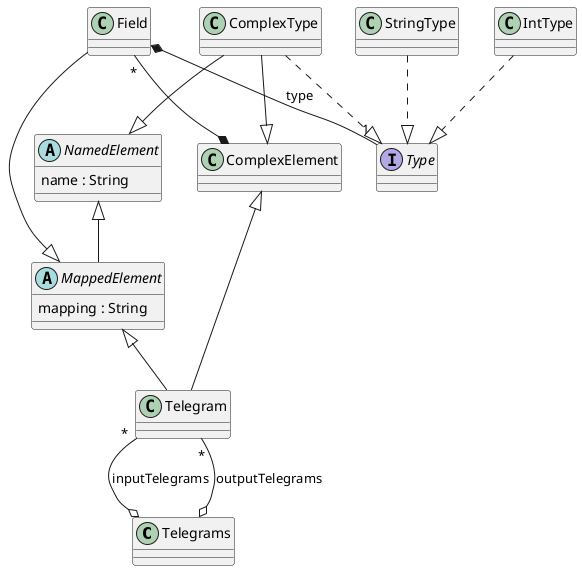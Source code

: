 @startuml
class Telegrams {
}

abstract class NamedElement {
	name : String
}

abstract class MappedElement {
	mapping : String
}


class ComplexElement {
}
class Telegram {
	
}


class Field {
}

interface Type {
}


class ComplexType {
}


class StringType {
}


class IntType {
}

IntType ..|> Type
Field *-- "1" Type : type
MappedElement <|-- Telegram
ComplexElement <|-- Telegram
Telegram "*" --o Telegrams : inputTelegrams
Telegram "*" --o Telegrams : outputTelegrams
NamedElement <|-- MappedElement
Field --|> MappedElement
Field "*" --* ComplexElement
ComplexType --|> ComplexElement
StringType ..|> Type
ComplexType --|> NamedElement
ComplexType ..|> Type
@enduml